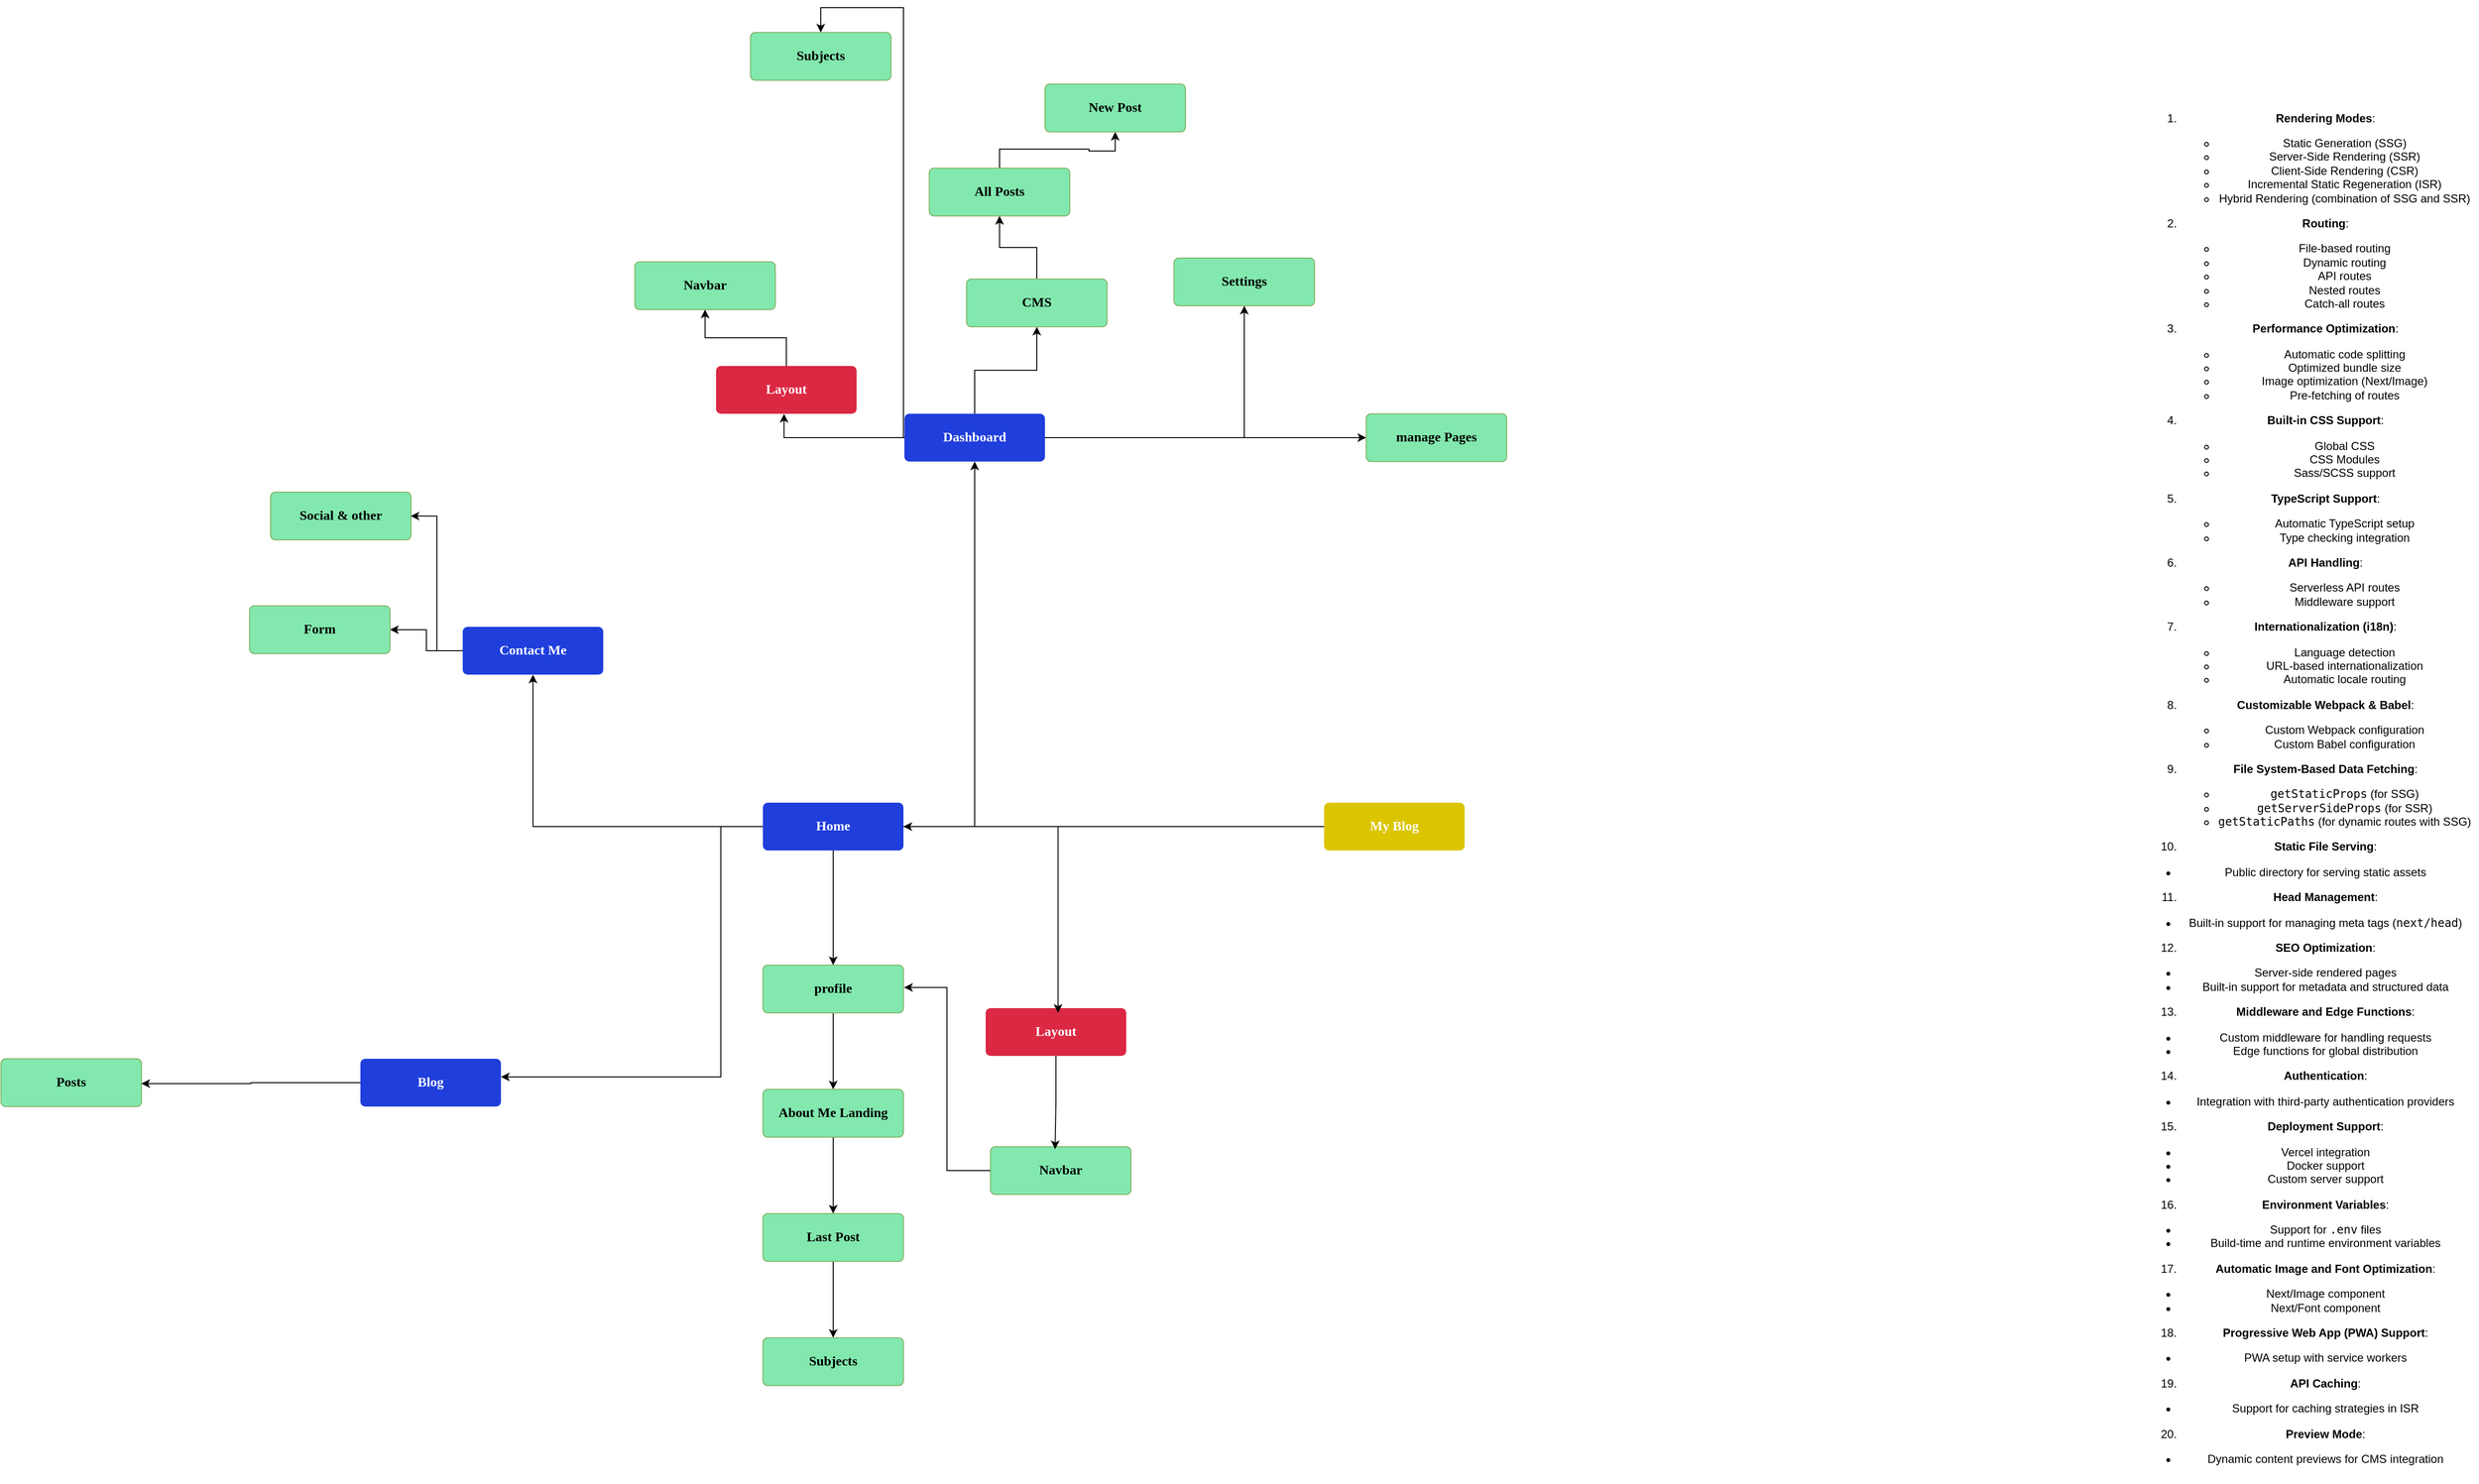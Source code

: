 <mxfile border="50" scale="3" compressed="false" locked="false" version="24.7.17">
  <diagram name="Blank" id="YmL12bMKpDGza6XwsDPr">
    <mxGraphModel dx="3020" dy="1545" grid="0" gridSize="10" guides="1" tooltips="1" connect="1" arrows="1" fold="1" page="0" pageScale="1" pageWidth="827" pageHeight="1169" background="none" math="1" shadow="0">
      <root>
        <mxCell id="X5NqExCQtvZxIxQ7pmgY-0" />
        <mxCell id="1" parent="X5NqExCQtvZxIxQ7pmgY-0" />
        <mxCell id="NYBnClR3IjnQ2o_RdNHS-12" value="" style="edgeStyle=orthogonalEdgeStyle;rounded=0;orthogonalLoop=1;jettySize=auto;html=1;" parent="1" source="NYBnClR3IjnQ2o_RdNHS-1" target="NYBnClR3IjnQ2o_RdNHS-11" edge="1">
          <mxGeometry relative="1" as="geometry" />
        </mxCell>
        <mxCell id="NYBnClR3IjnQ2o_RdNHS-1" value="&lt;div style=&quot;forced-color-adjust: none;&quot;&gt;My Blog&lt;/div&gt;" style="html=1;shadow=0;dashed=0;shape=mxgraph.bootstrap.rrect;rSize=5;strokeColor=none;strokeWidth=1;fillColor=#DBC500;fontColor=#FFFFFF;whiteSpace=wrap;align=center;verticalAlign=middle;spacingLeft=0;fontStyle=1;fontSize=14;spacing=5;rounded=1;glass=0;fillStyle=auto;fontFamily=Comic Sans MS;horizontal=1;textDirection=rtl;points=[];" parent="1" vertex="1">
          <mxGeometry x="1102" y="864" width="147" height="50" as="geometry" />
        </mxCell>
        <mxCell id="NYBnClR3IjnQ2o_RdNHS-14" value="" style="edgeStyle=orthogonalEdgeStyle;rounded=0;orthogonalLoop=1;jettySize=auto;html=1;" parent="1" source="NYBnClR3IjnQ2o_RdNHS-11" target="NYBnClR3IjnQ2o_RdNHS-13" edge="1">
          <mxGeometry relative="1" as="geometry" />
        </mxCell>
        <mxCell id="NYBnClR3IjnQ2o_RdNHS-16" value="" style="edgeStyle=orthogonalEdgeStyle;rounded=0;orthogonalLoop=1;jettySize=auto;html=1;" parent="1" source="NYBnClR3IjnQ2o_RdNHS-11" target="NYBnClR3IjnQ2o_RdNHS-15" edge="1">
          <mxGeometry relative="1" as="geometry" />
        </mxCell>
        <mxCell id="NYBnClR3IjnQ2o_RdNHS-18" value="" style="edgeStyle=orthogonalEdgeStyle;rounded=0;orthogonalLoop=1;jettySize=auto;html=1;" parent="1" source="NYBnClR3IjnQ2o_RdNHS-11" target="NYBnClR3IjnQ2o_RdNHS-17" edge="1">
          <mxGeometry relative="1" as="geometry">
            <Array as="points">
              <mxPoint x="471" y="889" />
              <mxPoint x="471" y="1151" />
            </Array>
          </mxGeometry>
        </mxCell>
        <mxCell id="NYBnClR3IjnQ2o_RdNHS-30" style="edgeStyle=orthogonalEdgeStyle;rounded=0;orthogonalLoop=1;jettySize=auto;html=1;" parent="1" source="NYBnClR3IjnQ2o_RdNHS-11" target="NYBnClR3IjnQ2o_RdNHS-28" edge="1">
          <mxGeometry relative="1" as="geometry" />
        </mxCell>
        <mxCell id="NYBnClR3IjnQ2o_RdNHS-11" value="&lt;div style=&quot;forced-color-adjust: none;&quot;&gt;Home&lt;/div&gt;" style="html=1;shadow=0;dashed=0;shape=mxgraph.bootstrap.rrect;rSize=5;strokeColor=none;strokeWidth=1;fillColor=#1F3EDB;fontColor=#FFFFFF;whiteSpace=wrap;align=center;verticalAlign=middle;spacingLeft=0;fontStyle=1;fontSize=14;spacing=5;rounded=1;glass=0;fillStyle=auto;fontFamily=Comic Sans MS;horizontal=1;textDirection=rtl;points=[];" parent="1" vertex="1">
          <mxGeometry x="515" y="864" width="147" height="50" as="geometry" />
        </mxCell>
        <mxCell id="NYBnClR3IjnQ2o_RdNHS-48" style="edgeStyle=orthogonalEdgeStyle;rounded=0;orthogonalLoop=1;jettySize=auto;html=1;" parent="1" source="NYBnClR3IjnQ2o_RdNHS-13" target="NYBnClR3IjnQ2o_RdNHS-47" edge="1">
          <mxGeometry relative="1" as="geometry" />
        </mxCell>
        <mxCell id="NYBnClR3IjnQ2o_RdNHS-52" style="edgeStyle=orthogonalEdgeStyle;rounded=0;orthogonalLoop=1;jettySize=auto;html=1;" parent="1" source="NYBnClR3IjnQ2o_RdNHS-13" target="NYBnClR3IjnQ2o_RdNHS-51" edge="1">
          <mxGeometry relative="1" as="geometry" />
        </mxCell>
        <mxCell id="NYBnClR3IjnQ2o_RdNHS-63" style="edgeStyle=orthogonalEdgeStyle;rounded=0;orthogonalLoop=1;jettySize=auto;html=1;" parent="1" source="NYBnClR3IjnQ2o_RdNHS-13" target="NYBnClR3IjnQ2o_RdNHS-64" edge="1">
          <mxGeometry relative="1" as="geometry">
            <mxPoint x="651.217" y="65.667" as="targetPoint" />
            <Array as="points">
              <mxPoint x="662" y="482" />
              <mxPoint x="662" y="32" />
            </Array>
          </mxGeometry>
        </mxCell>
        <mxCell id="NYBnClR3IjnQ2o_RdNHS-65" style="edgeStyle=orthogonalEdgeStyle;rounded=0;orthogonalLoop=1;jettySize=auto;html=1;" parent="1" source="NYBnClR3IjnQ2o_RdNHS-13" target="NYBnClR3IjnQ2o_RdNHS-66" edge="1">
          <mxGeometry relative="1" as="geometry">
            <mxPoint x="1211.75" y="482" as="targetPoint" />
          </mxGeometry>
        </mxCell>
        <mxCell id="NYBnClR3IjnQ2o_RdNHS-13" value="&lt;div style=&quot;forced-color-adjust: none;&quot;&gt;Dashboard&lt;/div&gt;" style="html=1;shadow=0;dashed=0;shape=mxgraph.bootstrap.rrect;rSize=5;strokeColor=none;strokeWidth=1;fillColor=#1F3EDB;fontColor=#FFFFFF;whiteSpace=wrap;align=center;verticalAlign=middle;spacingLeft=0;fontStyle=1;fontSize=14;spacing=5;rounded=1;glass=0;fillStyle=auto;fontFamily=Comic Sans MS;horizontal=1;textDirection=rtl;points=[];" parent="1" vertex="1">
          <mxGeometry x="663" y="457" width="147" height="50" as="geometry" />
        </mxCell>
        <mxCell id="NYBnClR3IjnQ2o_RdNHS-41" style="edgeStyle=orthogonalEdgeStyle;rounded=0;orthogonalLoop=1;jettySize=auto;html=1;" parent="1" source="NYBnClR3IjnQ2o_RdNHS-15" target="NYBnClR3IjnQ2o_RdNHS-40" edge="1">
          <mxGeometry relative="1" as="geometry" />
        </mxCell>
        <mxCell id="NYBnClR3IjnQ2o_RdNHS-15" value="&lt;div style=&quot;forced-color-adjust: none;&quot;&gt;Contact Me&lt;/div&gt;" style="html=1;shadow=0;dashed=0;shape=mxgraph.bootstrap.rrect;rSize=5;strokeColor=none;strokeWidth=1;fillColor=#1F3EDB;fontColor=#FFFFFF;whiteSpace=wrap;align=center;verticalAlign=middle;spacingLeft=0;fontStyle=1;fontSize=14;spacing=5;rounded=1;glass=0;fillStyle=auto;fontFamily=Comic Sans MS;horizontal=1;textDirection=rtl;points=[];" parent="1" vertex="1">
          <mxGeometry x="201" y="680" width="147" height="50" as="geometry" />
        </mxCell>
        <mxCell id="NYBnClR3IjnQ2o_RdNHS-17" value="&lt;div style=&quot;forced-color-adjust: none;&quot;&gt;Blog&lt;/div&gt;" style="html=1;shadow=0;dashed=0;shape=mxgraph.bootstrap.rrect;rSize=5;strokeColor=none;strokeWidth=1;fillColor=#1F3EDB;fontColor=#FFFFFF;whiteSpace=wrap;align=center;verticalAlign=middle;spacingLeft=0;fontStyle=1;fontSize=14;spacing=5;rounded=1;glass=0;fillStyle=auto;fontFamily=Comic Sans MS;horizontal=1;textDirection=rtl;points=[];" parent="1" vertex="1">
          <mxGeometry x="94" y="1132" width="147" height="50" as="geometry" />
        </mxCell>
        <mxCell id="NYBnClR3IjnQ2o_RdNHS-20" value="Navbar" style="html=1;shadow=0;dashed=0;shape=mxgraph.bootstrap.rrect;rSize=5;strokeColor=#82b366;strokeWidth=1;fillColor=#82E8AE;whiteSpace=wrap;align=center;verticalAlign=middle;spacingLeft=0;fontStyle=1;fontSize=14;spacing=5;rounded=1;glass=0;fillStyle=auto;fontFamily=Comic Sans MS;horizontal=1;textDirection=rtl;points=[];" parent="1" vertex="1">
          <mxGeometry x="753" y="1224" width="147" height="50" as="geometry" />
        </mxCell>
        <mxCell id="NYBnClR3IjnQ2o_RdNHS-23" value="Layout" style="html=1;shadow=0;dashed=0;shape=mxgraph.bootstrap.rrect;rSize=5;strokeColor=none;strokeWidth=1;fillColor=#DB2843;fontColor=#FFFFFF;whiteSpace=wrap;align=center;verticalAlign=middle;spacingLeft=0;fontStyle=1;fontSize=14;spacing=5;rounded=1;glass=0;fillStyle=auto;fontFamily=Comic Sans MS;horizontal=1;textDirection=rtl;points=[];" parent="1" vertex="1">
          <mxGeometry x="748" y="1079" width="147" height="50" as="geometry" />
        </mxCell>
        <mxCell id="NYBnClR3IjnQ2o_RdNHS-24" style="edgeStyle=orthogonalEdgeStyle;rounded=0;orthogonalLoop=1;jettySize=auto;html=1;entryX=0.515;entryY=0.1;entryDx=0;entryDy=0;entryPerimeter=0;" parent="1" source="NYBnClR3IjnQ2o_RdNHS-1" target="NYBnClR3IjnQ2o_RdNHS-23" edge="1">
          <mxGeometry relative="1" as="geometry" />
        </mxCell>
        <mxCell id="NYBnClR3IjnQ2o_RdNHS-25" style="edgeStyle=orthogonalEdgeStyle;rounded=0;orthogonalLoop=1;jettySize=auto;html=1;entryX=0.46;entryY=0.052;entryDx=0;entryDy=0;entryPerimeter=0;" parent="1" source="NYBnClR3IjnQ2o_RdNHS-23" target="NYBnClR3IjnQ2o_RdNHS-20" edge="1">
          <mxGeometry relative="1" as="geometry" />
        </mxCell>
        <mxCell id="NYBnClR3IjnQ2o_RdNHS-32" value="" style="edgeStyle=orthogonalEdgeStyle;rounded=0;orthogonalLoop=1;jettySize=auto;html=1;" parent="1" source="NYBnClR3IjnQ2o_RdNHS-28" target="NYBnClR3IjnQ2o_RdNHS-31" edge="1">
          <mxGeometry relative="1" as="geometry" />
        </mxCell>
        <mxCell id="NYBnClR3IjnQ2o_RdNHS-28" value="profile" style="html=1;shadow=0;dashed=0;shape=mxgraph.bootstrap.rrect;rSize=5;strokeColor=#82b366;strokeWidth=1;fillColor=#82E8AE;whiteSpace=wrap;align=center;verticalAlign=middle;spacingLeft=0;fontStyle=1;fontSize=14;spacing=5;rounded=1;glass=0;fillStyle=auto;fontFamily=Comic Sans MS;horizontal=1;textDirection=rtl;points=[];" parent="1" vertex="1">
          <mxGeometry x="515" y="1034" width="147" height="50" as="geometry" />
        </mxCell>
        <mxCell id="NYBnClR3IjnQ2o_RdNHS-35" value="" style="edgeStyle=orthogonalEdgeStyle;rounded=0;orthogonalLoop=1;jettySize=auto;html=1;" parent="1" source="NYBnClR3IjnQ2o_RdNHS-31" target="NYBnClR3IjnQ2o_RdNHS-34" edge="1">
          <mxGeometry relative="1" as="geometry" />
        </mxCell>
        <mxCell id="NYBnClR3IjnQ2o_RdNHS-31" value="About Me Landing" style="html=1;shadow=0;dashed=0;shape=mxgraph.bootstrap.rrect;rSize=5;strokeColor=#82b366;strokeWidth=1;fillColor=#82E8AE;whiteSpace=wrap;align=center;verticalAlign=middle;spacingLeft=0;fontStyle=1;fontSize=14;spacing=5;rounded=1;glass=0;fillStyle=auto;fontFamily=Comic Sans MS;horizontal=1;textDirection=rtl;points=[];" parent="1" vertex="1">
          <mxGeometry x="515" y="1164" width="147" height="50" as="geometry" />
        </mxCell>
        <mxCell id="NYBnClR3IjnQ2o_RdNHS-33" style="edgeStyle=orthogonalEdgeStyle;rounded=0;orthogonalLoop=1;jettySize=auto;html=1;entryX=1.005;entryY=0.467;entryDx=0;entryDy=0;entryPerimeter=0;" parent="1" source="NYBnClR3IjnQ2o_RdNHS-20" target="NYBnClR3IjnQ2o_RdNHS-28" edge="1">
          <mxGeometry relative="1" as="geometry" />
        </mxCell>
        <mxCell id="NYBnClR3IjnQ2o_RdNHS-37" value="" style="edgeStyle=orthogonalEdgeStyle;rounded=0;orthogonalLoop=1;jettySize=auto;html=1;" parent="1" source="NYBnClR3IjnQ2o_RdNHS-34" target="NYBnClR3IjnQ2o_RdNHS-36" edge="1">
          <mxGeometry relative="1" as="geometry" />
        </mxCell>
        <mxCell id="NYBnClR3IjnQ2o_RdNHS-34" value="Last Post" style="html=1;shadow=0;dashed=0;shape=mxgraph.bootstrap.rrect;rSize=5;strokeColor=#82b366;strokeWidth=1;fillColor=#82E8AE;whiteSpace=wrap;align=center;verticalAlign=middle;spacingLeft=0;fontStyle=1;fontSize=14;spacing=5;rounded=1;glass=0;fillStyle=auto;fontFamily=Comic Sans MS;horizontal=1;textDirection=rtl;points=[];" parent="1" vertex="1">
          <mxGeometry x="515" y="1294" width="147" height="50" as="geometry" />
        </mxCell>
        <mxCell id="NYBnClR3IjnQ2o_RdNHS-36" value="Subjects" style="html=1;shadow=0;dashed=0;shape=mxgraph.bootstrap.rrect;rSize=5;strokeColor=#82b366;strokeWidth=1;fillColor=#82E8AE;whiteSpace=wrap;align=center;verticalAlign=middle;spacingLeft=0;fontStyle=1;fontSize=14;spacing=5;rounded=1;glass=0;fillStyle=auto;fontFamily=Comic Sans MS;horizontal=1;textDirection=rtl;points=[];" parent="1" vertex="1">
          <mxGeometry x="515" y="1424" width="147" height="50" as="geometry" />
        </mxCell>
        <mxCell id="NYBnClR3IjnQ2o_RdNHS-40" value="Form" style="html=1;shadow=0;dashed=0;shape=mxgraph.bootstrap.rrect;rSize=5;strokeColor=#82b366;strokeWidth=1;fillColor=#82E8AE;whiteSpace=wrap;align=center;verticalAlign=middle;spacingLeft=0;fontStyle=1;fontSize=14;spacing=5;rounded=1;glass=0;fillStyle=auto;fontFamily=Comic Sans MS;horizontal=1;textDirection=rtl;points=[];" parent="1" vertex="1">
          <mxGeometry x="-22" y="658" width="147" height="50" as="geometry" />
        </mxCell>
        <mxCell id="NYBnClR3IjnQ2o_RdNHS-42" value="Social &amp;amp; other" style="html=1;shadow=0;dashed=0;shape=mxgraph.bootstrap.rrect;rSize=5;strokeColor=#82b366;strokeWidth=1;fillColor=#82E8AE;whiteSpace=wrap;align=center;verticalAlign=middle;spacingLeft=0;fontStyle=1;fontSize=14;spacing=5;rounded=1;glass=0;fillStyle=auto;fontFamily=Comic Sans MS;horizontal=1;textDirection=rtl;points=[];" parent="1" vertex="1">
          <mxGeometry y="539" width="147" height="50" as="geometry" />
        </mxCell>
        <mxCell id="NYBnClR3IjnQ2o_RdNHS-44" style="edgeStyle=orthogonalEdgeStyle;rounded=0;orthogonalLoop=1;jettySize=auto;html=1;entryX=0.997;entryY=0.501;entryDx=0;entryDy=0;entryPerimeter=0;" parent="1" source="NYBnClR3IjnQ2o_RdNHS-15" target="NYBnClR3IjnQ2o_RdNHS-42" edge="1">
          <mxGeometry relative="1" as="geometry" />
        </mxCell>
        <mxCell id="NYBnClR3IjnQ2o_RdNHS-61" style="edgeStyle=orthogonalEdgeStyle;rounded=0;orthogonalLoop=1;jettySize=auto;html=1;" parent="1" source="NYBnClR3IjnQ2o_RdNHS-47" target="NYBnClR3IjnQ2o_RdNHS-49" edge="1">
          <mxGeometry relative="1" as="geometry" />
        </mxCell>
        <mxCell id="NYBnClR3IjnQ2o_RdNHS-47" value="CMS" style="html=1;shadow=0;dashed=0;shape=mxgraph.bootstrap.rrect;rSize=5;strokeColor=#82b366;strokeWidth=1;fillColor=#82E8AE;whiteSpace=wrap;align=center;verticalAlign=middle;spacingLeft=0;fontStyle=1;fontSize=14;spacing=5;rounded=1;glass=0;fillStyle=auto;fontFamily=Comic Sans MS;horizontal=1;textDirection=rtl;points=[];" parent="1" vertex="1">
          <mxGeometry x="728" y="316" width="147" height="50" as="geometry" />
        </mxCell>
        <mxCell id="NYBnClR3IjnQ2o_RdNHS-62" style="edgeStyle=orthogonalEdgeStyle;rounded=0;orthogonalLoop=1;jettySize=auto;html=1;" parent="1" source="NYBnClR3IjnQ2o_RdNHS-49" target="NYBnClR3IjnQ2o_RdNHS-50" edge="1">
          <mxGeometry relative="1" as="geometry" />
        </mxCell>
        <mxCell id="NYBnClR3IjnQ2o_RdNHS-49" value="All Posts" style="html=1;shadow=0;dashed=0;shape=mxgraph.bootstrap.rrect;rSize=5;strokeColor=#82b366;strokeWidth=1;fillColor=#82E8AE;whiteSpace=wrap;align=center;verticalAlign=middle;spacingLeft=0;fontStyle=1;fontSize=14;spacing=5;rounded=1;glass=0;fillStyle=auto;fontFamily=Comic Sans MS;horizontal=1;textDirection=rtl;points=[];" parent="1" vertex="1">
          <mxGeometry x="689" y="200" width="147" height="50" as="geometry" />
        </mxCell>
        <mxCell id="NYBnClR3IjnQ2o_RdNHS-50" value="New Post" style="html=1;shadow=0;dashed=0;shape=mxgraph.bootstrap.rrect;rSize=5;strokeColor=#82b366;strokeWidth=1;fillColor=#82E8AE;whiteSpace=wrap;align=center;verticalAlign=middle;spacingLeft=0;fontStyle=1;fontSize=14;spacing=5;rounded=1;glass=0;fillStyle=auto;fontFamily=Comic Sans MS;horizontal=1;textDirection=rtl;points=[];" parent="1" vertex="1">
          <mxGeometry x="810" y="112" width="147" height="50" as="geometry" />
        </mxCell>
        <mxCell id="NYBnClR3IjnQ2o_RdNHS-51" value="Settings" style="html=1;shadow=0;dashed=0;shape=mxgraph.bootstrap.rrect;rSize=5;strokeColor=#82b366;strokeWidth=1;fillColor=#82E8AE;whiteSpace=wrap;align=center;verticalAlign=middle;spacingLeft=0;fontStyle=1;fontSize=14;spacing=5;rounded=1;glass=0;fillStyle=auto;fontFamily=Comic Sans MS;horizontal=1;textDirection=rtl;points=[];" parent="1" vertex="1">
          <mxGeometry x="945" y="294" width="147" height="50" as="geometry" />
        </mxCell>
        <mxCell id="NYBnClR3IjnQ2o_RdNHS-60" style="edgeStyle=orthogonalEdgeStyle;rounded=0;orthogonalLoop=1;jettySize=auto;html=1;" parent="1" source="NYBnClR3IjnQ2o_RdNHS-55" target="NYBnClR3IjnQ2o_RdNHS-59" edge="1">
          <mxGeometry relative="1" as="geometry" />
        </mxCell>
        <mxCell id="NYBnClR3IjnQ2o_RdNHS-55" value="&lt;div style=&quot;forced-color-adjust: none;&quot;&gt;Layout&lt;/div&gt;" style="html=1;shadow=0;dashed=0;shape=mxgraph.bootstrap.rrect;rSize=5;strokeColor=none;strokeWidth=1;fillColor=#DB2843;fontColor=#FFFFFF;whiteSpace=wrap;align=center;verticalAlign=middle;spacingLeft=0;fontStyle=1;fontSize=14;spacing=5;rounded=1;glass=0;fillStyle=auto;fontFamily=Comic Sans MS;horizontal=1;textDirection=rtl;points=[];" parent="1" vertex="1">
          <mxGeometry x="466" y="407" width="147" height="50" as="geometry" />
        </mxCell>
        <mxCell id="NYBnClR3IjnQ2o_RdNHS-56" style="edgeStyle=orthogonalEdgeStyle;rounded=0;orthogonalLoop=1;jettySize=auto;html=1;entryX=0.484;entryY=1.003;entryDx=0;entryDy=0;entryPerimeter=0;" parent="1" source="NYBnClR3IjnQ2o_RdNHS-13" target="NYBnClR3IjnQ2o_RdNHS-55" edge="1">
          <mxGeometry relative="1" as="geometry" />
        </mxCell>
        <mxCell id="NYBnClR3IjnQ2o_RdNHS-59" value="Navbar" style="html=1;shadow=0;dashed=0;shape=mxgraph.bootstrap.rrect;rSize=5;strokeColor=#82b366;strokeWidth=1;fillColor=#82E8AE;whiteSpace=wrap;align=center;verticalAlign=middle;spacingLeft=0;fontStyle=1;fontSize=14;spacing=5;rounded=1;glass=0;fillStyle=auto;fontFamily=Comic Sans MS;horizontal=1;textDirection=rtl;points=[];" parent="1" vertex="1">
          <mxGeometry x="381" y="298" width="147" height="50" as="geometry" />
        </mxCell>
        <mxCell id="NYBnClR3IjnQ2o_RdNHS-64" value="Subjects" style="html=1;shadow=0;dashed=0;shape=mxgraph.bootstrap.rrect;rSize=5;strokeColor=#82b366;strokeWidth=1;fillColor=#82E8AE;whiteSpace=wrap;align=center;verticalAlign=middle;spacingLeft=0;fontStyle=1;fontSize=14;spacing=5;rounded=1;glass=0;fillStyle=auto;fontFamily=Comic Sans MS;horizontal=1;textDirection=rtl;points=[];" parent="1" vertex="1">
          <mxGeometry x="502" y="58" width="147" height="50" as="geometry" />
        </mxCell>
        <mxCell id="NYBnClR3IjnQ2o_RdNHS-66" value="manage Pages" style="html=1;shadow=0;dashed=0;shape=mxgraph.bootstrap.rrect;rSize=5;strokeColor=#82b366;strokeWidth=1;fillColor=#82E8AE;whiteSpace=wrap;align=center;verticalAlign=middle;spacingLeft=0;fontStyle=1;fontSize=14;spacing=5;rounded=1;glass=0;fillStyle=auto;fontFamily=Comic Sans MS;horizontal=1;textDirection=rtl;points=[];" parent="1" vertex="1">
          <mxGeometry x="1146" y="457" width="147" height="50" as="geometry" />
        </mxCell>
        <mxCell id="NYBnClR3IjnQ2o_RdNHS-67" value="Posts" style="html=1;shadow=0;dashed=0;shape=mxgraph.bootstrap.rrect;rSize=5;strokeColor=#82b366;strokeWidth=1;fillColor=#82E8AE;whiteSpace=wrap;align=center;verticalAlign=middle;spacingLeft=0;fontStyle=1;fontSize=14;spacing=5;rounded=1;glass=0;fillStyle=auto;fontFamily=Comic Sans MS;horizontal=1;textDirection=rtl;points=[];" parent="1" vertex="1">
          <mxGeometry x="-282" y="1132" width="147" height="50" as="geometry" />
        </mxCell>
        <mxCell id="NYBnClR3IjnQ2o_RdNHS-68" style="edgeStyle=orthogonalEdgeStyle;rounded=0;orthogonalLoop=1;jettySize=auto;html=1;entryX=0.999;entryY=0.52;entryDx=0;entryDy=0;entryPerimeter=0;" parent="1" source="NYBnClR3IjnQ2o_RdNHS-17" target="NYBnClR3IjnQ2o_RdNHS-67" edge="1">
          <mxGeometry relative="1" as="geometry" />
        </mxCell>
        <mxCell id="bpC3g50lLNWnwrZ3h9Pa-1" value="&lt;ol&gt;&lt;li&gt;&lt;p&gt;&lt;strong&gt;Rendering Modes&lt;/strong&gt;:&lt;/p&gt;&lt;ul&gt;&lt;li&gt;Static Generation (SSG)&lt;/li&gt;&lt;li&gt;Server-Side Rendering (SSR)&lt;/li&gt;&lt;li&gt;Client-Side Rendering (CSR)&lt;/li&gt;&lt;li&gt;Incremental Static Regeneration (ISR)&lt;/li&gt;&lt;li&gt;Hybrid Rendering (combination of SSG and SSR)&lt;/li&gt;&lt;/ul&gt;&lt;/li&gt;&lt;li&gt;&lt;p&gt;&lt;strong&gt;Routing&lt;/strong&gt;:&lt;/p&gt;&lt;ul&gt;&lt;li&gt;File-based routing&lt;/li&gt;&lt;li&gt;Dynamic routing&lt;/li&gt;&lt;li&gt;API routes&lt;/li&gt;&lt;li&gt;Nested routes&lt;/li&gt;&lt;li&gt;Catch-all routes&lt;/li&gt;&lt;/ul&gt;&lt;/li&gt;&lt;li&gt;&lt;p&gt;&lt;strong&gt;Performance Optimization&lt;/strong&gt;:&lt;/p&gt;&lt;ul&gt;&lt;li&gt;Automatic code splitting&lt;/li&gt;&lt;li&gt;Optimized bundle size&lt;/li&gt;&lt;li&gt;Image optimization (Next/Image)&lt;/li&gt;&lt;li&gt;Pre-fetching of routes&lt;/li&gt;&lt;/ul&gt;&lt;/li&gt;&lt;li&gt;&lt;p&gt;&lt;strong&gt;Built-in CSS Support&lt;/strong&gt;:&lt;/p&gt;&lt;ul&gt;&lt;li&gt;Global CSS&lt;/li&gt;&lt;li&gt;CSS Modules&lt;/li&gt;&lt;li&gt;Sass/SCSS support&lt;/li&gt;&lt;/ul&gt;&lt;/li&gt;&lt;li&gt;&lt;p&gt;&lt;strong&gt;TypeScript Support&lt;/strong&gt;:&lt;/p&gt;&lt;ul&gt;&lt;li&gt;Automatic TypeScript setup&lt;/li&gt;&lt;li&gt;Type checking integration&lt;/li&gt;&lt;/ul&gt;&lt;/li&gt;&lt;li&gt;&lt;p&gt;&lt;strong&gt;API Handling&lt;/strong&gt;:&lt;/p&gt;&lt;ul&gt;&lt;li&gt;Serverless API routes&lt;/li&gt;&lt;li&gt;Middleware support&lt;/li&gt;&lt;/ul&gt;&lt;/li&gt;&lt;li&gt;&lt;p&gt;&lt;strong&gt;Internationalization (i18n)&lt;/strong&gt;:&lt;/p&gt;&lt;ul&gt;&lt;li&gt;Language detection&lt;/li&gt;&lt;li&gt;URL-based internationalization&lt;/li&gt;&lt;li&gt;Automatic locale routing&lt;/li&gt;&lt;/ul&gt;&lt;/li&gt;&lt;li&gt;&lt;p&gt;&lt;strong&gt;Customizable Webpack &amp;amp; Babel&lt;/strong&gt;:&lt;/p&gt;&lt;ul&gt;&lt;li&gt;Custom Webpack configuration&lt;/li&gt;&lt;li&gt;Custom Babel configuration&lt;/li&gt;&lt;/ul&gt;&lt;/li&gt;&lt;li&gt;&lt;p&gt;&lt;strong&gt;File System-Based Data Fetching&lt;/strong&gt;:&lt;/p&gt;&lt;ul&gt;&lt;li&gt;&lt;code&gt;getStaticProps&lt;/code&gt; (for SSG)&lt;/li&gt;&lt;li&gt;&lt;code&gt;getServerSideProps&lt;/code&gt; (for SSR)&lt;/li&gt;&lt;li&gt;&lt;code&gt;getStaticPaths&lt;/code&gt; (for dynamic routes with SSG)&lt;/li&gt;&lt;/ul&gt;&lt;/li&gt;&lt;li&gt;&lt;p&gt;&lt;strong&gt;Static File Serving&lt;/strong&gt;:&lt;/p&gt;&lt;/li&gt;&lt;/ol&gt;&lt;ul&gt;&lt;li&gt;Public directory for serving static assets&lt;/li&gt;&lt;/ul&gt;&lt;ol start=&quot;11&quot;&gt;&lt;li&gt;&lt;strong&gt;Head Management&lt;/strong&gt;:&lt;/li&gt;&lt;/ol&gt;&lt;ul&gt;&lt;li&gt;Built-in support for managing meta tags (&lt;code&gt;next/head&lt;/code&gt;)&lt;/li&gt;&lt;/ul&gt;&lt;ol start=&quot;12&quot;&gt;&lt;li&gt;&lt;strong&gt;SEO Optimization&lt;/strong&gt;:&lt;/li&gt;&lt;/ol&gt;&lt;ul&gt;&lt;li&gt;Server-side rendered pages&lt;/li&gt;&lt;li&gt;Built-in support for metadata and structured data&lt;/li&gt;&lt;/ul&gt;&lt;ol start=&quot;13&quot;&gt;&lt;li&gt;&lt;strong&gt;Middleware and Edge Functions&lt;/strong&gt;:&lt;/li&gt;&lt;/ol&gt;&lt;ul&gt;&lt;li&gt;Custom middleware for handling requests&lt;/li&gt;&lt;li&gt;Edge functions for global distribution&lt;/li&gt;&lt;/ul&gt;&lt;ol start=&quot;14&quot;&gt;&lt;li&gt;&lt;strong&gt;Authentication&lt;/strong&gt;:&lt;/li&gt;&lt;/ol&gt;&lt;ul&gt;&lt;li&gt;Integration with third-party authentication providers&lt;/li&gt;&lt;/ul&gt;&lt;ol start=&quot;15&quot;&gt;&lt;li&gt;&lt;strong&gt;Deployment Support&lt;/strong&gt;:&lt;/li&gt;&lt;/ol&gt;&lt;ul&gt;&lt;li&gt;Vercel integration&lt;/li&gt;&lt;li&gt;Docker support&lt;/li&gt;&lt;li&gt;Custom server support&lt;/li&gt;&lt;/ul&gt;&lt;ol start=&quot;16&quot;&gt;&lt;li&gt;&lt;strong&gt;Environment Variables&lt;/strong&gt;:&lt;/li&gt;&lt;/ol&gt;&lt;ul&gt;&lt;li&gt;Support for &lt;code&gt;.env&lt;/code&gt; files&lt;/li&gt;&lt;li&gt;Build-time and runtime environment variables&lt;/li&gt;&lt;/ul&gt;&lt;ol start=&quot;17&quot;&gt;&lt;li&gt;&lt;strong&gt;Automatic Image and Font Optimization&lt;/strong&gt;:&lt;/li&gt;&lt;/ol&gt;&lt;ul&gt;&lt;li&gt;Next/Image component&lt;/li&gt;&lt;li&gt;Next/Font component&lt;/li&gt;&lt;/ul&gt;&lt;ol start=&quot;18&quot;&gt;&lt;li&gt;&lt;strong&gt;Progressive Web App (PWA) Support&lt;/strong&gt;:&lt;/li&gt;&lt;/ol&gt;&lt;ul&gt;&lt;li&gt;PWA setup with service workers&lt;/li&gt;&lt;/ul&gt;&lt;ol start=&quot;19&quot;&gt;&lt;li&gt;&lt;strong&gt;API Caching&lt;/strong&gt;:&lt;/li&gt;&lt;/ol&gt;&lt;ul&gt;&lt;li&gt;Support for caching strategies in ISR&lt;/li&gt;&lt;/ul&gt;&lt;ol start=&quot;20&quot;&gt;&lt;li&gt;&lt;strong&gt;Preview Mode&lt;/strong&gt;:&lt;/li&gt;&lt;/ol&gt;&lt;ul&gt;&lt;li&gt;Dynamic content previews for CMS integration&lt;/li&gt;&lt;/ul&gt;" style="text;html=1;align=center;verticalAlign=middle;resizable=0;points=[];autosize=1;strokeColor=none;fillColor=none;" vertex="1" parent="1">
          <mxGeometry x="1948" y="122" width="361" height="1454" as="geometry" />
        </mxCell>
      </root>
    </mxGraphModel>
  </diagram>
</mxfile>
